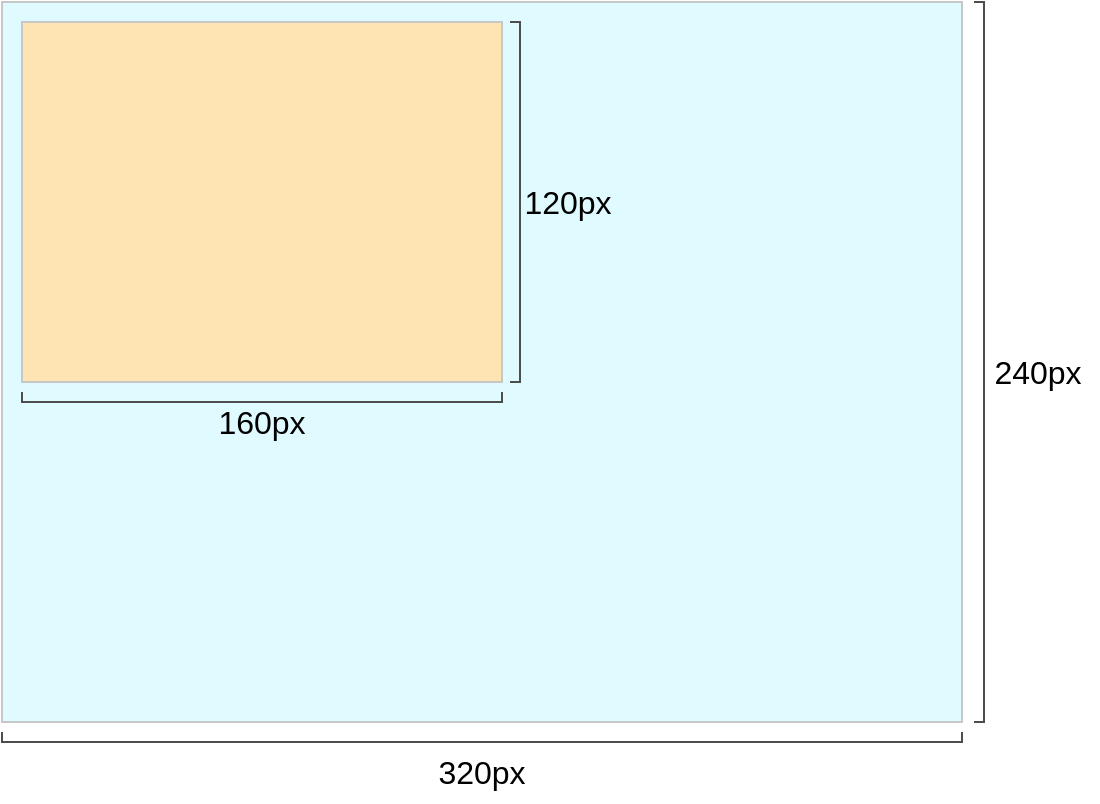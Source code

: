 <mxfile version="15.8.8" type="google"><diagram id="8haNMrmIj2xQyJzGelWJ" name="Page-1"><mxGraphModel dx="1422" dy="780" grid="1" gridSize="10" guides="1" tooltips="1" connect="1" arrows="1" fold="1" page="1" pageScale="1" pageWidth="850" pageHeight="1100" math="0" shadow="0"><root><mxCell id="0"/><mxCell id="1" parent="0"/><mxCell id="mTHVJ0dRl2FRAFIcDO0S-1" value="" style="rounded=0;whiteSpace=wrap;html=1;fillColor=#DFFBFF;strokeColor=#C7C7C7;" vertex="1" parent="1"><mxGeometry x="10" y="10" width="480" height="360" as="geometry"/></mxCell><mxCell id="mTHVJ0dRl2FRAFIcDO0S-2" value="" style="rounded=0;whiteSpace=wrap;html=1;strokeColor=#C7C7C7;fillColor=#FFE4B3;glass=0;shadow=0;sketch=0;fontSize=16;align=left;spacingLeft=3;" vertex="1" parent="1"><mxGeometry x="20" y="20" width="240" height="180" as="geometry"/></mxCell><mxCell id="mTHVJ0dRl2FRAFIcDO0S-3" value="" style="strokeWidth=1;html=1;shadow=0;dashed=0;shape=mxgraph.android.textfield;align=center;strokeColor=#4D4D4D;pointerEvents=1;rounded=0;glass=0;sketch=0;fontSize=20;fillColor=#FFE4B3;" vertex="1" parent="1"><mxGeometry x="20" y="180" width="240" height="30" as="geometry"/></mxCell><mxCell id="mTHVJ0dRl2FRAFIcDO0S-4" value="" style="strokeWidth=1;html=1;shadow=0;dashed=0;shape=mxgraph.android.textfield;align=center;strokeColor=#4D4D4D;pointerEvents=1;rounded=0;glass=0;sketch=0;fontSize=20;fillColor=#FFE4B3;" vertex="1" parent="1"><mxGeometry x="10" y="350" width="480" height="30" as="geometry"/></mxCell><mxCell id="mTHVJ0dRl2FRAFIcDO0S-5" value="" style="strokeWidth=1;html=1;shadow=0;dashed=0;shape=mxgraph.android.textfield;align=center;strokeColor=#4D4D4D;pointerEvents=1;rounded=0;glass=0;sketch=0;fontSize=20;fillColor=#FFE4B3;rotation=-90;" vertex="1" parent="1"><mxGeometry x="164" y="95" width="180" height="30" as="geometry"/></mxCell><mxCell id="mTHVJ0dRl2FRAFIcDO0S-7" value="" style="strokeWidth=1;html=1;shadow=0;dashed=0;shape=mxgraph.android.textfield;align=center;strokeColor=#4D4D4D;pointerEvents=1;rounded=0;glass=0;sketch=0;fontSize=20;fillColor=#FFE4B3;rotation=-90;" vertex="1" parent="1"><mxGeometry x="306" y="175" width="360" height="30" as="geometry"/></mxCell><mxCell id="mTHVJ0dRl2FRAFIcDO0S-8" value="320px" style="text;html=1;strokeColor=none;fillColor=none;align=center;verticalAlign=middle;whiteSpace=wrap;rounded=0;shadow=0;glass=0;sketch=0;fontSize=16;" vertex="1" parent="1"><mxGeometry x="220" y="380" width="60" height="30" as="geometry"/></mxCell><mxCell id="mTHVJ0dRl2FRAFIcDO0S-9" value="160px" style="text;html=1;strokeColor=none;fillColor=none;align=center;verticalAlign=middle;whiteSpace=wrap;rounded=0;shadow=0;glass=0;sketch=0;fontSize=16;" vertex="1" parent="1"><mxGeometry x="110" y="205" width="60" height="30" as="geometry"/></mxCell><mxCell id="mTHVJ0dRl2FRAFIcDO0S-10" value="120px" style="text;html=1;strokeColor=none;fillColor=none;align=center;verticalAlign=middle;whiteSpace=wrap;rounded=0;shadow=0;glass=0;sketch=0;fontSize=16;" vertex="1" parent="1"><mxGeometry x="263" y="95" width="60" height="30" as="geometry"/></mxCell><mxCell id="mTHVJ0dRl2FRAFIcDO0S-11" value="240px" style="text;html=1;strokeColor=none;fillColor=none;align=center;verticalAlign=middle;whiteSpace=wrap;rounded=0;shadow=0;glass=0;sketch=0;fontSize=16;" vertex="1" parent="1"><mxGeometry x="498" y="180" width="60" height="30" as="geometry"/></mxCell></root></mxGraphModel></diagram></mxfile>